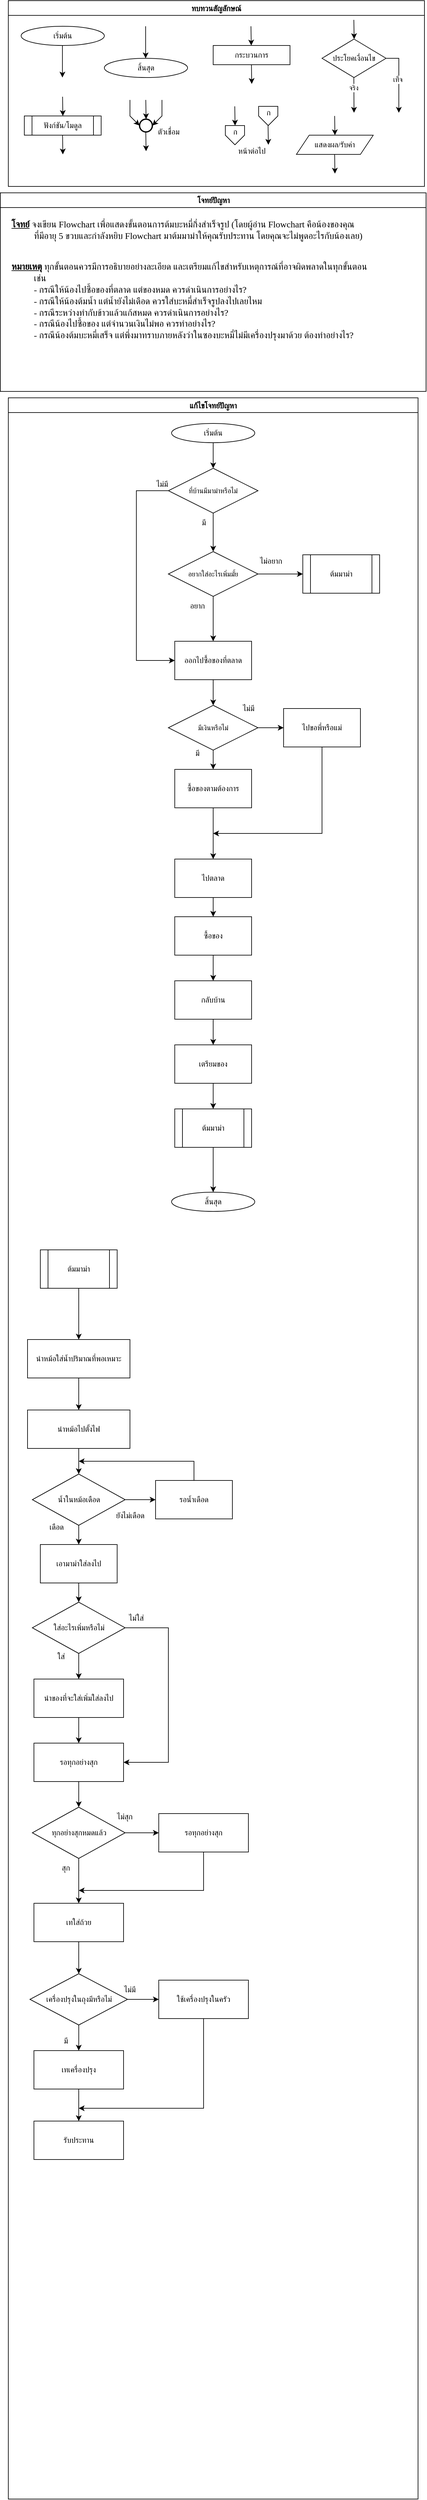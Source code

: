 <mxfile version="24.8.8">
  <diagram id="C5RBs43oDa-KdzZeNtuy" name="Page-1">
    <mxGraphModel dx="2415" dy="869" grid="1" gridSize="10" guides="1" tooltips="1" connect="1" arrows="1" fold="1" page="0" pageScale="1" pageWidth="827" pageHeight="1169" math="0" shadow="0">
      <root>
        <mxCell id="WIyWlLk6GJQsqaUBKTNV-0" />
        <mxCell id="WIyWlLk6GJQsqaUBKTNV-1" parent="WIyWlLk6GJQsqaUBKTNV-0" />
        <mxCell id="mvioNwK95yMqdUQ73LqQ-36" value="แก้ไขโจทย์ปัญหา" style="swimlane;fontFamily=Sarabun;fontSource=https%3A%2F%2Ffonts.googleapis.com%2Fcss%3Ffamily%3DSarabun;movable=0;resizable=0;rotatable=0;deletable=0;editable=0;locked=1;connectable=0;container=0;" parent="WIyWlLk6GJQsqaUBKTNV-1" vertex="1">
          <mxGeometry x="-720" y="640" width="640" height="3280" as="geometry" />
        </mxCell>
        <mxCell id="M7CGMbNuYNeq0SnUNNgH-6" value="ทบทวนสัญลักษณ์" style="swimlane;fontFamily=Sarabun;fontSource=https%3A%2F%2Ffonts.googleapis.com%2Fcss%3Ffamily%3DSarabun;" parent="WIyWlLk6GJQsqaUBKTNV-1" vertex="1">
          <mxGeometry x="-720" y="20" width="650" height="290" as="geometry" />
        </mxCell>
        <mxCell id="M7CGMbNuYNeq0SnUNNgH-2" value="&lt;font data-font-src=&quot;https://fonts.googleapis.com/css?family=Sarabun&quot; face=&quot;Sarabun&quot;&gt;เริ่มต้น&lt;/font&gt;" style="ellipse;whiteSpace=wrap;html=1;" parent="M7CGMbNuYNeq0SnUNNgH-6" vertex="1">
          <mxGeometry x="20" y="40" width="130" height="30" as="geometry" />
        </mxCell>
        <mxCell id="M7CGMbNuYNeq0SnUNNgH-5" value="" style="endArrow=classic;html=1;rounded=0;" parent="M7CGMbNuYNeq0SnUNNgH-6" edge="1">
          <mxGeometry width="50" height="50" relative="1" as="geometry">
            <mxPoint x="84.5" y="70" as="sourcePoint" />
            <mxPoint x="84.5" y="120" as="targetPoint" />
          </mxGeometry>
        </mxCell>
        <mxCell id="M7CGMbNuYNeq0SnUNNgH-3" value="&lt;font face=&quot;Sarabun&quot;&gt;สิ้นสุด&lt;/font&gt;" style="ellipse;whiteSpace=wrap;html=1;" parent="M7CGMbNuYNeq0SnUNNgH-6" vertex="1">
          <mxGeometry x="150" y="90" width="130" height="30" as="geometry" />
        </mxCell>
        <mxCell id="M7CGMbNuYNeq0SnUNNgH-4" value="" style="endArrow=classic;html=1;rounded=0;" parent="M7CGMbNuYNeq0SnUNNgH-6" edge="1">
          <mxGeometry width="50" height="50" relative="1" as="geometry">
            <mxPoint x="214.5" y="40" as="sourcePoint" />
            <mxPoint x="214.5" y="90" as="targetPoint" />
          </mxGeometry>
        </mxCell>
        <mxCell id="mvioNwK95yMqdUQ73LqQ-0" value="กระบวนการ" style="rounded=0;whiteSpace=wrap;html=1;fontFamily=Sarabun;fontSource=https%3A%2F%2Ffonts.googleapis.com%2Fcss%3Ffamily%3DSarabun;" parent="M7CGMbNuYNeq0SnUNNgH-6" vertex="1">
          <mxGeometry x="320" y="70" width="120" height="30" as="geometry" />
        </mxCell>
        <mxCell id="mvioNwK95yMqdUQ73LqQ-1" value="" style="endArrow=classic;html=1;rounded=0;" parent="M7CGMbNuYNeq0SnUNNgH-6" edge="1">
          <mxGeometry width="50" height="50" relative="1" as="geometry">
            <mxPoint x="379" y="40" as="sourcePoint" />
            <mxPoint x="379.5" y="70" as="targetPoint" />
          </mxGeometry>
        </mxCell>
        <mxCell id="mvioNwK95yMqdUQ73LqQ-2" value="" style="endArrow=classic;html=1;rounded=0;" parent="M7CGMbNuYNeq0SnUNNgH-6" edge="1">
          <mxGeometry width="50" height="50" relative="1" as="geometry">
            <mxPoint x="379.75" y="100" as="sourcePoint" />
            <mxPoint x="380.25" y="130" as="targetPoint" />
          </mxGeometry>
        </mxCell>
        <mxCell id="mvioNwK95yMqdUQ73LqQ-3" value="ประโยคเงื่อนไข" style="rhombus;whiteSpace=wrap;html=1;fontFamily=Sarabun;fontSource=https%3A%2F%2Ffonts.googleapis.com%2Fcss%3Ffamily%3DSarabun;" parent="M7CGMbNuYNeq0SnUNNgH-6" vertex="1">
          <mxGeometry x="490" y="60" width="100" height="60" as="geometry" />
        </mxCell>
        <mxCell id="mvioNwK95yMqdUQ73LqQ-4" value="" style="endArrow=classic;html=1;rounded=0;" parent="M7CGMbNuYNeq0SnUNNgH-6" edge="1">
          <mxGeometry width="50" height="50" relative="1" as="geometry">
            <mxPoint x="539.71" y="30" as="sourcePoint" />
            <mxPoint x="540.21" y="60" as="targetPoint" />
          </mxGeometry>
        </mxCell>
        <mxCell id="mvioNwK95yMqdUQ73LqQ-5" value="" style="endArrow=classic;html=1;rounded=0;" parent="M7CGMbNuYNeq0SnUNNgH-6" edge="1">
          <mxGeometry width="50" height="50" relative="1" as="geometry">
            <mxPoint x="539.71" y="120" as="sourcePoint" />
            <mxPoint x="540" y="175" as="targetPoint" />
          </mxGeometry>
        </mxCell>
        <mxCell id="mvioNwK95yMqdUQ73LqQ-7" value="จริง" style="edgeLabel;html=1;align=center;verticalAlign=middle;resizable=0;points=[];fontFamily=Sarabun;fontSource=https%3A%2F%2Ffonts.googleapis.com%2Fcss%3Ffamily%3DSarabun;" parent="mvioNwK95yMqdUQ73LqQ-5" vertex="1" connectable="0">
          <mxGeometry x="-0.414" y="-1" relative="1" as="geometry">
            <mxPoint as="offset" />
          </mxGeometry>
        </mxCell>
        <mxCell id="mvioNwK95yMqdUQ73LqQ-6" value="" style="endArrow=classic;html=1;rounded=0;exitX=1;exitY=0.5;exitDx=0;exitDy=0;" parent="M7CGMbNuYNeq0SnUNNgH-6" source="mvioNwK95yMqdUQ73LqQ-3" edge="1">
          <mxGeometry width="50" height="50" relative="1" as="geometry">
            <mxPoint x="620" y="95" as="sourcePoint" />
            <mxPoint x="610" y="175" as="targetPoint" />
            <Array as="points">
              <mxPoint x="610" y="90" />
            </Array>
          </mxGeometry>
        </mxCell>
        <mxCell id="mvioNwK95yMqdUQ73LqQ-8" value="&lt;font data-font-src=&quot;https://fonts.googleapis.com/css?family=Sarabun&quot; face=&quot;Sarabun&quot;&gt;เท็จ&lt;/font&gt;" style="edgeLabel;html=1;align=center;verticalAlign=middle;resizable=0;points=[];" parent="mvioNwK95yMqdUQ73LqQ-6" vertex="1" connectable="0">
          <mxGeometry x="-0.002" y="-2" relative="1" as="geometry">
            <mxPoint as="offset" />
          </mxGeometry>
        </mxCell>
        <mxCell id="mvioNwK95yMqdUQ73LqQ-9" value="&lt;font data-font-src=&quot;https://fonts.googleapis.com/css?family=Sarabun&quot; face=&quot;Sarabun&quot;&gt;ฟังก์ชัน/โมดูล&lt;/font&gt;" style="shape=process;whiteSpace=wrap;html=1;backgroundOutline=1;" parent="M7CGMbNuYNeq0SnUNNgH-6" vertex="1">
          <mxGeometry x="25" y="180" width="120" height="30" as="geometry" />
        </mxCell>
        <mxCell id="mvioNwK95yMqdUQ73LqQ-11" value="" style="endArrow=classic;html=1;rounded=0;" parent="M7CGMbNuYNeq0SnUNNgH-6" edge="1">
          <mxGeometry width="50" height="50" relative="1" as="geometry">
            <mxPoint x="84.71" y="150" as="sourcePoint" />
            <mxPoint x="85.21" y="180" as="targetPoint" />
          </mxGeometry>
        </mxCell>
        <mxCell id="mvioNwK95yMqdUQ73LqQ-12" value="" style="endArrow=classic;html=1;rounded=0;" parent="M7CGMbNuYNeq0SnUNNgH-6" edge="1">
          <mxGeometry width="50" height="50" relative="1" as="geometry">
            <mxPoint x="84.71" y="210" as="sourcePoint" />
            <mxPoint x="85.21" y="240" as="targetPoint" />
          </mxGeometry>
        </mxCell>
        <mxCell id="mvioNwK95yMqdUQ73LqQ-13" value="" style="strokeWidth=2;html=1;shape=mxgraph.flowchart.start_2;whiteSpace=wrap;" parent="M7CGMbNuYNeq0SnUNNgH-6" vertex="1">
          <mxGeometry x="205" y="185" width="20" height="20" as="geometry" />
        </mxCell>
        <mxCell id="mvioNwK95yMqdUQ73LqQ-16" value="" style="endArrow=classic;html=1;rounded=0;" parent="M7CGMbNuYNeq0SnUNNgH-6" edge="1">
          <mxGeometry width="50" height="50" relative="1" as="geometry">
            <mxPoint x="214.71" y="155" as="sourcePoint" />
            <mxPoint x="215.21" y="185" as="targetPoint" />
          </mxGeometry>
        </mxCell>
        <mxCell id="mvioNwK95yMqdUQ73LqQ-17" value="" style="endArrow=classic;html=1;rounded=0;entryX=0;entryY=0.5;entryDx=0;entryDy=0;entryPerimeter=0;" parent="M7CGMbNuYNeq0SnUNNgH-6" target="mvioNwK95yMqdUQ73LqQ-13" edge="1">
          <mxGeometry width="50" height="50" relative="1" as="geometry">
            <mxPoint x="190.0" y="155" as="sourcePoint" />
            <mxPoint x="190.5" y="185" as="targetPoint" />
            <Array as="points">
              <mxPoint x="190" y="180" />
            </Array>
          </mxGeometry>
        </mxCell>
        <mxCell id="mvioNwK95yMqdUQ73LqQ-18" value="" style="endArrow=classic;html=1;rounded=0;entryX=1;entryY=0.5;entryDx=0;entryDy=0;entryPerimeter=0;" parent="M7CGMbNuYNeq0SnUNNgH-6" target="mvioNwK95yMqdUQ73LqQ-13" edge="1">
          <mxGeometry width="50" height="50" relative="1" as="geometry">
            <mxPoint x="240.0" y="155" as="sourcePoint" />
            <mxPoint x="240.5" y="185" as="targetPoint" />
            <Array as="points">
              <mxPoint x="240" y="180" />
            </Array>
          </mxGeometry>
        </mxCell>
        <mxCell id="mvioNwK95yMqdUQ73LqQ-19" value="" style="endArrow=classic;html=1;rounded=0;" parent="M7CGMbNuYNeq0SnUNNgH-6" edge="1">
          <mxGeometry width="50" height="50" relative="1" as="geometry">
            <mxPoint x="214.71" y="205" as="sourcePoint" />
            <mxPoint x="215.21" y="235" as="targetPoint" />
          </mxGeometry>
        </mxCell>
        <mxCell id="mvioNwK95yMqdUQ73LqQ-20" value="&lt;font data-font-src=&quot;https://fonts.googleapis.com/css?family=Sarabun&quot; face=&quot;Sarabun&quot;&gt;ตัวเชื่อม&lt;/font&gt;" style="text;html=1;align=center;verticalAlign=middle;resizable=0;points=[];autosize=1;strokeColor=none;fillColor=none;" parent="M7CGMbNuYNeq0SnUNNgH-6" vertex="1">
          <mxGeometry x="220" y="190" width="60" height="30" as="geometry" />
        </mxCell>
        <mxCell id="mvioNwK95yMqdUQ73LqQ-25" value="" style="endArrow=classic;html=1;rounded=0;" parent="M7CGMbNuYNeq0SnUNNgH-6" edge="1">
          <mxGeometry width="50" height="50" relative="1" as="geometry">
            <mxPoint x="353.71" y="165" as="sourcePoint" />
            <mxPoint x="354.21" y="195" as="targetPoint" />
          </mxGeometry>
        </mxCell>
        <mxCell id="mvioNwK95yMqdUQ73LqQ-21" value="" style="verticalLabelPosition=bottom;verticalAlign=top;html=1;shape=offPageConnector;rounded=0;size=0.5;" parent="M7CGMbNuYNeq0SnUNNgH-6" vertex="1">
          <mxGeometry x="339" y="195" width="30" height="30" as="geometry" />
        </mxCell>
        <mxCell id="mvioNwK95yMqdUQ73LqQ-26" value="" style="endArrow=classic;html=1;rounded=0;" parent="M7CGMbNuYNeq0SnUNNgH-6" edge="1">
          <mxGeometry width="50" height="50" relative="1" as="geometry">
            <mxPoint x="405.71" y="195" as="sourcePoint" />
            <mxPoint x="406.21" y="225" as="targetPoint" />
          </mxGeometry>
        </mxCell>
        <mxCell id="mvioNwK95yMqdUQ73LqQ-27" value="" style="verticalLabelPosition=bottom;verticalAlign=top;html=1;shape=offPageConnector;rounded=0;size=0.5;" parent="M7CGMbNuYNeq0SnUNNgH-6" vertex="1">
          <mxGeometry x="391" y="165" width="30" height="30" as="geometry" />
        </mxCell>
        <mxCell id="mvioNwK95yMqdUQ73LqQ-28" value="หน้าต่อไป" style="text;html=1;align=center;verticalAlign=middle;resizable=0;points=[];autosize=1;strokeColor=none;fillColor=none;fontFamily=Sarabun;fontSource=https%3A%2F%2Ffonts.googleapis.com%2Fcss%3Ffamily%3DSarabun;" parent="M7CGMbNuYNeq0SnUNNgH-6" vertex="1">
          <mxGeometry x="345" y="220" width="70" height="30" as="geometry" />
        </mxCell>
        <mxCell id="mvioNwK95yMqdUQ73LqQ-29" value="ก" style="text;html=1;align=center;verticalAlign=middle;resizable=0;points=[];autosize=1;strokeColor=none;fillColor=none;fontFamily=Sarabun;fontSource=https%3A%2F%2Ffonts.googleapis.com%2Fcss%3Ffamily%3DSarabun;" parent="M7CGMbNuYNeq0SnUNNgH-6" vertex="1">
          <mxGeometry x="339" y="190" width="30" height="30" as="geometry" />
        </mxCell>
        <mxCell id="mvioNwK95yMqdUQ73LqQ-30" value="ก" style="text;html=1;align=center;verticalAlign=middle;resizable=0;points=[];autosize=1;strokeColor=none;fillColor=none;fontFamily=Sarabun;fontSource=https%3A%2F%2Ffonts.googleapis.com%2Fcss%3Ffamily%3DSarabun;" parent="M7CGMbNuYNeq0SnUNNgH-6" vertex="1">
          <mxGeometry x="391" y="160" width="30" height="30" as="geometry" />
        </mxCell>
        <mxCell id="mvioNwK95yMqdUQ73LqQ-32" value="แสดงผล/รับค่า" style="shape=parallelogram;perimeter=parallelogramPerimeter;whiteSpace=wrap;html=1;fixedSize=1;fontFamily=Sarabun;fontSource=https%3A%2F%2Ffonts.googleapis.com%2Fcss%3Ffamily%3DSarabun;" parent="M7CGMbNuYNeq0SnUNNgH-6" vertex="1">
          <mxGeometry x="450" y="210" width="120" height="30" as="geometry" />
        </mxCell>
        <mxCell id="mvioNwK95yMqdUQ73LqQ-33" value="" style="endArrow=classic;html=1;rounded=0;" parent="M7CGMbNuYNeq0SnUNNgH-6" edge="1">
          <mxGeometry width="50" height="50" relative="1" as="geometry">
            <mxPoint x="509.71" y="180" as="sourcePoint" />
            <mxPoint x="510.21" y="210" as="targetPoint" />
          </mxGeometry>
        </mxCell>
        <mxCell id="mvioNwK95yMqdUQ73LqQ-34" value="" style="endArrow=classic;html=1;rounded=0;" parent="M7CGMbNuYNeq0SnUNNgH-6" edge="1">
          <mxGeometry width="50" height="50" relative="1" as="geometry">
            <mxPoint x="509.71" y="240" as="sourcePoint" />
            <mxPoint x="510.21" y="270" as="targetPoint" />
          </mxGeometry>
        </mxCell>
        <mxCell id="mvioNwK95yMqdUQ73LqQ-70" value="&lt;font data-font-src=&quot;https://fonts.googleapis.com/css?family=Sarabun&quot; face=&quot;Sarabun&quot;&gt;โจทย์ปัญหา&lt;/font&gt;" style="swimlane;whiteSpace=wrap;html=1;" parent="WIyWlLk6GJQsqaUBKTNV-1" vertex="1">
          <mxGeometry x="-732.5" y="320" width="665" height="310" as="geometry" />
        </mxCell>
        <mxCell id="mvioNwK95yMqdUQ73LqQ-71" value="&lt;p style=&quot;line-height: 120%;&quot;&gt;&lt;font data-font-src=&quot;https://fonts.googleapis.com/css?family=Sarabun&quot; face=&quot;Sarabun&quot; style=&quot;font-size: 14px;&quot;&gt;&lt;b&gt;&lt;u&gt;โจทย์&lt;/u&gt;&lt;/b&gt; จงเขียน Flowchart เพื่อแสดงขั้นตอนการต้มบะหมี่กึ่งสำเร็จรูป (โดยผู้อ่าน Flowchart คือน้องของคุณ&lt;br&gt;&amp;nbsp; &amp;nbsp; &amp;nbsp; &amp;nbsp; &amp;nbsp; ที่มีอายุ 5 ขวบและกำลังหยิบ Flowchart มาต้มมาม่าให้คุณรับประทาน โดยคุณจะไม่พูดอะไรกับน้องเลย)&lt;br&gt;&lt;/font&gt;&lt;br&gt;&lt;/p&gt;&lt;p style=&quot;line-height: 120%;&quot;&gt;&lt;font face=&quot;Sarabun&quot;&gt;&lt;b&gt;&lt;u&gt;หมายเหตุ&lt;/u&gt;&lt;/b&gt; ทุกขั้นตอนควรมีการอธิบายอย่างละเอียด และเตรียมแก้ไขสำหรับเหตุการณ์ที่อาจผิดพลาดในทุกขั้นตอน&lt;br&gt;&amp;nbsp; &amp;nbsp; &amp;nbsp; &amp;nbsp; &amp;nbsp; เช่น&lt;br&gt;&amp;nbsp; &amp;nbsp; &amp;nbsp; &amp;nbsp; &amp;nbsp; - กรณีให้น้องไปซื้อของที่ตลาด แต่ของหมด ควรดำเนินการอย่างไร?&lt;br&gt;&amp;nbsp; &amp;nbsp; &amp;nbsp; &amp;nbsp; &amp;nbsp; - กรณีให้น้องต้มน้ำ แต่น้ำยังไม่เดือด ควรใส่บะหมี่สำเร็จรูปลงไปเลยไหม&lt;br&gt;&amp;nbsp; &amp;nbsp; &amp;nbsp; &amp;nbsp; &amp;nbsp; - กรณีระหว่างทำกับข้าวแล้วแก้สหมด ควรดำเนินการอย่างไร?&lt;br&gt;&amp;nbsp; &amp;nbsp; &amp;nbsp; &amp;nbsp; &amp;nbsp; - กรณีน้องไปซื้อของ แต่จำนวนเงินไม่พอ ควรทำอย่างไร?&lt;br&gt;&amp;nbsp; &amp;nbsp; &amp;nbsp; &amp;nbsp; &amp;nbsp; - กรณีน้องต้มบะหมี่เสร็จ แต่พึ่งมาทราบภายหลังว่าในซองบะหมี่ไม่มีเครื่องปรุงมาด้วย ต้องทำอย่างไร?&lt;/font&gt;&lt;/p&gt;" style="text;html=1;align=left;verticalAlign=top;resizable=0;points=[];autosize=1;strokeColor=none;fillColor=none;fontSize=14;" parent="mvioNwK95yMqdUQ73LqQ-70" vertex="1">
          <mxGeometry x="15" y="20" width="650" height="240" as="geometry" />
        </mxCell>
        <mxCell id="6KHvs3DrvDjOKc9y2h9z-1" value="" style="edgeStyle=orthogonalEdgeStyle;rounded=0;orthogonalLoop=1;jettySize=auto;html=1;" parent="WIyWlLk6GJQsqaUBKTNV-1" source="mvioNwK95yMqdUQ73LqQ-35" target="6KHvs3DrvDjOKc9y2h9z-0" edge="1">
          <mxGeometry relative="1" as="geometry" />
        </mxCell>
        <mxCell id="mvioNwK95yMqdUQ73LqQ-69" value="&lt;font face=&quot;Sarabun&quot;&gt;สิ้นสุด&lt;/font&gt;" style="ellipse;whiteSpace=wrap;html=1;" parent="WIyWlLk6GJQsqaUBKTNV-1" vertex="1">
          <mxGeometry x="-465" y="1880" width="130" height="30" as="geometry" />
        </mxCell>
        <mxCell id="6KHvs3DrvDjOKc9y2h9z-3" value="ไม่มี" style="text;html=1;align=center;verticalAlign=middle;resizable=0;points=[];autosize=1;strokeColor=none;fillColor=none;" parent="WIyWlLk6GJQsqaUBKTNV-1" vertex="1">
          <mxGeometry x="-500" y="760" width="40" height="30" as="geometry" />
        </mxCell>
        <mxCell id="mvioNwK95yMqdUQ73LqQ-35" value="&lt;font data-font-src=&quot;https://fonts.googleapis.com/css?family=Sarabun&quot; face=&quot;Sarabun&quot;&gt;เริ่มต้น&lt;/font&gt;" style="ellipse;whiteSpace=wrap;html=1;" parent="WIyWlLk6GJQsqaUBKTNV-1" vertex="1">
          <mxGeometry x="-465" y="680" width="130" height="30" as="geometry" />
        </mxCell>
        <mxCell id="6KHvs3DrvDjOKc9y2h9z-8" value="" style="edgeStyle=orthogonalEdgeStyle;rounded=0;orthogonalLoop=1;jettySize=auto;html=1;" parent="WIyWlLk6GJQsqaUBKTNV-1" source="6KHvs3DrvDjOKc9y2h9z-0" target="6KHvs3DrvDjOKc9y2h9z-6" edge="1">
          <mxGeometry relative="1" as="geometry" />
        </mxCell>
        <mxCell id="nuTFtSNB59zSCi1Wooqb-6" style="edgeStyle=orthogonalEdgeStyle;rounded=0;orthogonalLoop=1;jettySize=auto;html=1;entryX=0;entryY=0.5;entryDx=0;entryDy=0;exitX=0;exitY=0.5;exitDx=0;exitDy=0;" parent="WIyWlLk6GJQsqaUBKTNV-1" source="6KHvs3DrvDjOKc9y2h9z-0" target="nuTFtSNB59zSCi1Wooqb-1" edge="1">
          <mxGeometry relative="1" as="geometry">
            <mxPoint x="-500" y="860" as="targetPoint" />
            <Array as="points">
              <mxPoint x="-520" y="785" />
              <mxPoint x="-520" y="1050" />
            </Array>
          </mxGeometry>
        </mxCell>
        <mxCell id="6KHvs3DrvDjOKc9y2h9z-0" value="&lt;font style=&quot;font-size: 11px;&quot;&gt;ที่บ้านมีมาม่าหรือไม่&lt;/font&gt;" style="rhombus;whiteSpace=wrap;html=1;fontFamily=Sarabun;fontSource=https://fonts.googleapis.com/css?family=Sarabun;" parent="WIyWlLk6GJQsqaUBKTNV-1" vertex="1">
          <mxGeometry x="-470" y="750" width="140" height="70" as="geometry" />
        </mxCell>
        <mxCell id="nuTFtSNB59zSCi1Wooqb-0" value="อยาก" style="text;html=1;align=center;verticalAlign=middle;resizable=0;points=[];autosize=1;strokeColor=none;fillColor=none;" parent="WIyWlLk6GJQsqaUBKTNV-1" vertex="1">
          <mxGeometry x="-450" y="950" width="50" height="30" as="geometry" />
        </mxCell>
        <mxCell id="TVaazigwsqdVD3ngaUAr-60" value="" style="edgeStyle=orthogonalEdgeStyle;rounded=0;orthogonalLoop=1;jettySize=auto;html=1;" edge="1" parent="WIyWlLk6GJQsqaUBKTNV-1" source="nuTFtSNB59zSCi1Wooqb-1" target="TVaazigwsqdVD3ngaUAr-59">
          <mxGeometry relative="1" as="geometry" />
        </mxCell>
        <mxCell id="nuTFtSNB59zSCi1Wooqb-1" value="ออกไปซื้อของที่ตลาด" style="rounded=0;whiteSpace=wrap;html=1;" parent="WIyWlLk6GJQsqaUBKTNV-1" vertex="1">
          <mxGeometry x="-460" y="1020" width="120" height="60" as="geometry" />
        </mxCell>
        <mxCell id="nuTFtSNB59zSCi1Wooqb-2" value="" style="edgeStyle=orthogonalEdgeStyle;rounded=0;orthogonalLoop=1;jettySize=auto;html=1;" parent="WIyWlLk6GJQsqaUBKTNV-1" source="6KHvs3DrvDjOKc9y2h9z-6" target="nuTFtSNB59zSCi1Wooqb-1" edge="1">
          <mxGeometry relative="1" as="geometry" />
        </mxCell>
        <mxCell id="6KHvs3DrvDjOKc9y2h9z-2" value="มี" style="text;html=1;align=center;verticalAlign=middle;resizable=0;points=[];autosize=1;strokeColor=none;fillColor=none;" parent="WIyWlLk6GJQsqaUBKTNV-1" vertex="1">
          <mxGeometry x="-430" y="820" width="30" height="30" as="geometry" />
        </mxCell>
        <mxCell id="TVaazigwsqdVD3ngaUAr-56" value="" style="edgeStyle=orthogonalEdgeStyle;rounded=0;orthogonalLoop=1;jettySize=auto;html=1;" edge="1" parent="WIyWlLk6GJQsqaUBKTNV-1" source="6KHvs3DrvDjOKc9y2h9z-6" target="TVaazigwsqdVD3ngaUAr-55">
          <mxGeometry relative="1" as="geometry" />
        </mxCell>
        <mxCell id="6KHvs3DrvDjOKc9y2h9z-6" value="&lt;span style=&quot;font-size: 11px;&quot;&gt;อยากใส่อะไรเพิ่มมั้ย&lt;/span&gt;" style="rhombus;whiteSpace=wrap;html=1;fontFamily=Sarabun;fontSource=https://fonts.googleapis.com/css?family=Sarabun;" parent="WIyWlLk6GJQsqaUBKTNV-1" vertex="1">
          <mxGeometry x="-470" y="880" width="140" height="70" as="geometry" />
        </mxCell>
        <mxCell id="nuTFtSNB59zSCi1Wooqb-3" value="ไม่อยาก" style="text;html=1;align=center;verticalAlign=middle;resizable=0;points=[];autosize=1;strokeColor=none;fillColor=none;" parent="WIyWlLk6GJQsqaUBKTNV-1" vertex="1">
          <mxGeometry x="-340" y="880" width="60" height="30" as="geometry" />
        </mxCell>
        <mxCell id="TVaazigwsqdVD3ngaUAr-54" value="" style="group" vertex="1" connectable="0" parent="WIyWlLk6GJQsqaUBKTNV-1">
          <mxGeometry x="-690" y="1970" width="345" height="1420" as="geometry" />
        </mxCell>
        <mxCell id="TVaazigwsqdVD3ngaUAr-4" value="" style="edgeStyle=orthogonalEdgeStyle;rounded=0;orthogonalLoop=1;jettySize=auto;html=1;movable=1;resizable=1;rotatable=1;deletable=1;editable=1;locked=0;connectable=1;" edge="1" parent="TVaazigwsqdVD3ngaUAr-54" source="TVaazigwsqdVD3ngaUAr-2" target="TVaazigwsqdVD3ngaUAr-3">
          <mxGeometry relative="1" as="geometry" />
        </mxCell>
        <mxCell id="TVaazigwsqdVD3ngaUAr-2" value="ต้มมาม่า" style="shape=process;whiteSpace=wrap;html=1;backgroundOutline=1;movable=1;resizable=1;rotatable=1;deletable=1;editable=1;locked=0;connectable=1;" vertex="1" parent="TVaazigwsqdVD3ngaUAr-54">
          <mxGeometry x="20" width="120" height="60" as="geometry" />
        </mxCell>
        <mxCell id="TVaazigwsqdVD3ngaUAr-6" value="" style="edgeStyle=orthogonalEdgeStyle;rounded=0;orthogonalLoop=1;jettySize=auto;html=1;movable=1;resizable=1;rotatable=1;deletable=1;editable=1;locked=0;connectable=1;" edge="1" parent="TVaazigwsqdVD3ngaUAr-54" source="TVaazigwsqdVD3ngaUAr-3" target="TVaazigwsqdVD3ngaUAr-5">
          <mxGeometry relative="1" as="geometry" />
        </mxCell>
        <mxCell id="TVaazigwsqdVD3ngaUAr-3" value="นำหม้อใส่น้ำปริมาณที่พอเหมาะ" style="whiteSpace=wrap;html=1;movable=1;resizable=1;rotatable=1;deletable=1;editable=1;locked=0;connectable=1;" vertex="1" parent="TVaazigwsqdVD3ngaUAr-54">
          <mxGeometry y="140" width="160" height="60" as="geometry" />
        </mxCell>
        <mxCell id="TVaazigwsqdVD3ngaUAr-10" value="" style="edgeStyle=orthogonalEdgeStyle;rounded=0;orthogonalLoop=1;jettySize=auto;html=1;movable=1;resizable=1;rotatable=1;deletable=1;editable=1;locked=0;connectable=1;" edge="1" parent="TVaazigwsqdVD3ngaUAr-54" source="TVaazigwsqdVD3ngaUAr-5" target="TVaazigwsqdVD3ngaUAr-9">
          <mxGeometry relative="1" as="geometry" />
        </mxCell>
        <mxCell id="TVaazigwsqdVD3ngaUAr-5" value="นำหม้อไปตั้งไฟ" style="whiteSpace=wrap;html=1;movable=1;resizable=1;rotatable=1;deletable=1;editable=1;locked=0;connectable=1;" vertex="1" parent="TVaazigwsqdVD3ngaUAr-54">
          <mxGeometry y="250" width="160" height="60" as="geometry" />
        </mxCell>
        <mxCell id="TVaazigwsqdVD3ngaUAr-14" value="" style="edgeStyle=orthogonalEdgeStyle;rounded=0;orthogonalLoop=1;jettySize=auto;html=1;movable=1;resizable=1;rotatable=1;deletable=1;editable=1;locked=0;connectable=1;" edge="1" parent="TVaazigwsqdVD3ngaUAr-54" source="TVaazigwsqdVD3ngaUAr-9" target="TVaazigwsqdVD3ngaUAr-13">
          <mxGeometry relative="1" as="geometry" />
        </mxCell>
        <mxCell id="TVaazigwsqdVD3ngaUAr-16" value="" style="edgeStyle=orthogonalEdgeStyle;rounded=0;orthogonalLoop=1;jettySize=auto;html=1;movable=1;resizable=1;rotatable=1;deletable=1;editable=1;locked=0;connectable=1;" edge="1" parent="TVaazigwsqdVD3ngaUAr-54" source="TVaazigwsqdVD3ngaUAr-9" target="TVaazigwsqdVD3ngaUAr-15">
          <mxGeometry relative="1" as="geometry" />
        </mxCell>
        <mxCell id="TVaazigwsqdVD3ngaUAr-9" value="น้ำในหม้อเดือด" style="rhombus;whiteSpace=wrap;html=1;movable=1;resizable=1;rotatable=1;deletable=1;editable=1;locked=0;connectable=1;" vertex="1" parent="TVaazigwsqdVD3ngaUAr-54">
          <mxGeometry x="7.5" y="350" width="145" height="80" as="geometry" />
        </mxCell>
        <mxCell id="TVaazigwsqdVD3ngaUAr-11" value="เดือด" style="text;html=1;align=center;verticalAlign=middle;resizable=1;points=[];autosize=1;strokeColor=none;fillColor=none;movable=1;rotatable=1;deletable=1;editable=1;locked=0;connectable=1;" vertex="1" parent="TVaazigwsqdVD3ngaUAr-54">
          <mxGeometry x="20" y="418" width="50" height="30" as="geometry" />
        </mxCell>
        <mxCell id="TVaazigwsqdVD3ngaUAr-12" value="ยังไม่เดือด" style="text;html=1;align=center;verticalAlign=middle;resizable=1;points=[];autosize=1;strokeColor=none;fillColor=none;movable=1;rotatable=1;deletable=1;editable=1;locked=0;connectable=1;" vertex="1" parent="TVaazigwsqdVD3ngaUAr-54">
          <mxGeometry x="120" y="400" width="80" height="30" as="geometry" />
        </mxCell>
        <mxCell id="TVaazigwsqdVD3ngaUAr-19" value="" style="edgeStyle=orthogonalEdgeStyle;rounded=0;orthogonalLoop=1;jettySize=auto;html=1;movable=1;resizable=1;rotatable=1;deletable=1;editable=1;locked=0;connectable=1;" edge="1" parent="TVaazigwsqdVD3ngaUAr-54" source="TVaazigwsqdVD3ngaUAr-13" target="TVaazigwsqdVD3ngaUAr-18">
          <mxGeometry relative="1" as="geometry" />
        </mxCell>
        <mxCell id="TVaazigwsqdVD3ngaUAr-13" value="เอามาม่าใส่ลงไป" style="whiteSpace=wrap;html=1;movable=1;resizable=1;rotatable=1;deletable=1;editable=1;locked=0;connectable=1;" vertex="1" parent="TVaazigwsqdVD3ngaUAr-54">
          <mxGeometry x="20" y="460" width="120" height="60" as="geometry" />
        </mxCell>
        <mxCell id="TVaazigwsqdVD3ngaUAr-17" style="edgeStyle=orthogonalEdgeStyle;rounded=0;orthogonalLoop=1;jettySize=auto;html=1;movable=1;resizable=1;rotatable=1;deletable=1;editable=1;locked=0;connectable=1;" edge="1" parent="TVaazigwsqdVD3ngaUAr-54" source="TVaazigwsqdVD3ngaUAr-15">
          <mxGeometry relative="1" as="geometry">
            <mxPoint x="80" y="330" as="targetPoint" />
            <Array as="points">
              <mxPoint x="260" y="330" />
            </Array>
          </mxGeometry>
        </mxCell>
        <mxCell id="TVaazigwsqdVD3ngaUAr-15" value="รอน้ำเดือด" style="whiteSpace=wrap;html=1;movable=1;resizable=1;rotatable=1;deletable=1;editable=1;locked=0;connectable=1;" vertex="1" parent="TVaazigwsqdVD3ngaUAr-54">
          <mxGeometry x="200" y="360" width="120" height="60" as="geometry" />
        </mxCell>
        <mxCell id="TVaazigwsqdVD3ngaUAr-24" value="" style="edgeStyle=orthogonalEdgeStyle;rounded=0;orthogonalLoop=1;jettySize=auto;html=1;movable=1;resizable=1;rotatable=1;deletable=1;editable=1;locked=0;connectable=1;" edge="1" parent="TVaazigwsqdVD3ngaUAr-54" source="TVaazigwsqdVD3ngaUAr-18" target="TVaazigwsqdVD3ngaUAr-23">
          <mxGeometry relative="1" as="geometry" />
        </mxCell>
        <mxCell id="TVaazigwsqdVD3ngaUAr-29" style="edgeStyle=orthogonalEdgeStyle;rounded=0;orthogonalLoop=1;jettySize=auto;html=1;entryX=1;entryY=0.5;entryDx=0;entryDy=0;movable=1;resizable=1;rotatable=1;deletable=1;editable=1;locked=0;connectable=1;" edge="1" parent="TVaazigwsqdVD3ngaUAr-54" source="TVaazigwsqdVD3ngaUAr-18" target="TVaazigwsqdVD3ngaUAr-26">
          <mxGeometry relative="1" as="geometry">
            <Array as="points">
              <mxPoint x="220" y="590" />
              <mxPoint x="220" y="800" />
            </Array>
          </mxGeometry>
        </mxCell>
        <mxCell id="TVaazigwsqdVD3ngaUAr-18" value="ใส่อะไรเพิ่มหรือไม่" style="rhombus;whiteSpace=wrap;html=1;movable=1;resizable=1;rotatable=1;deletable=1;editable=1;locked=0;connectable=1;" vertex="1" parent="TVaazigwsqdVD3ngaUAr-54">
          <mxGeometry x="7.5" y="550" width="145" height="80" as="geometry" />
        </mxCell>
        <mxCell id="TVaazigwsqdVD3ngaUAr-21" value="ใส่" style="text;html=1;align=center;verticalAlign=middle;whiteSpace=wrap;rounded=0;movable=1;resizable=1;rotatable=1;deletable=1;editable=1;locked=0;connectable=1;" vertex="1" parent="TVaazigwsqdVD3ngaUAr-54">
          <mxGeometry x="35" y="620" width="35" height="30" as="geometry" />
        </mxCell>
        <mxCell id="TVaazigwsqdVD3ngaUAr-22" value="ไม่ใส่" style="text;html=1;align=center;verticalAlign=middle;whiteSpace=wrap;rounded=0;movable=1;resizable=1;rotatable=1;deletable=1;editable=1;locked=0;connectable=1;" vertex="1" parent="TVaazigwsqdVD3ngaUAr-54">
          <mxGeometry x="140" y="560" width="60" height="30" as="geometry" />
        </mxCell>
        <mxCell id="TVaazigwsqdVD3ngaUAr-27" value="" style="edgeStyle=orthogonalEdgeStyle;rounded=0;orthogonalLoop=1;jettySize=auto;html=1;movable=1;resizable=1;rotatable=1;deletable=1;editable=1;locked=0;connectable=1;" edge="1" parent="TVaazigwsqdVD3ngaUAr-54" source="TVaazigwsqdVD3ngaUAr-23" target="TVaazigwsqdVD3ngaUAr-26">
          <mxGeometry relative="1" as="geometry" />
        </mxCell>
        <mxCell id="TVaazigwsqdVD3ngaUAr-23" value="นำของที่จะใส่เพิ่มใส่ลงไป" style="whiteSpace=wrap;html=1;movable=1;resizable=1;rotatable=1;deletable=1;editable=1;locked=0;connectable=1;" vertex="1" parent="TVaazigwsqdVD3ngaUAr-54">
          <mxGeometry x="10" y="670" width="140" height="60" as="geometry" />
        </mxCell>
        <mxCell id="TVaazigwsqdVD3ngaUAr-31" value="" style="edgeStyle=orthogonalEdgeStyle;rounded=0;orthogonalLoop=1;jettySize=auto;html=1;movable=1;resizable=1;rotatable=1;deletable=1;editable=1;locked=0;connectable=1;" edge="1" parent="TVaazigwsqdVD3ngaUAr-54" source="TVaazigwsqdVD3ngaUAr-26" target="TVaazigwsqdVD3ngaUAr-30">
          <mxGeometry relative="1" as="geometry" />
        </mxCell>
        <mxCell id="TVaazigwsqdVD3ngaUAr-26" value="รอทุกอย่างสุก" style="whiteSpace=wrap;html=1;movable=1;resizable=1;rotatable=1;deletable=1;editable=1;locked=0;connectable=1;" vertex="1" parent="TVaazigwsqdVD3ngaUAr-54">
          <mxGeometry x="10" y="770" width="140" height="60" as="geometry" />
        </mxCell>
        <mxCell id="TVaazigwsqdVD3ngaUAr-33" value="" style="edgeStyle=orthogonalEdgeStyle;rounded=0;orthogonalLoop=1;jettySize=auto;html=1;movable=1;resizable=1;rotatable=1;deletable=1;editable=1;locked=0;connectable=1;" edge="1" parent="TVaazigwsqdVD3ngaUAr-54" source="TVaazigwsqdVD3ngaUAr-30" target="TVaazigwsqdVD3ngaUAr-32">
          <mxGeometry relative="1" as="geometry" />
        </mxCell>
        <mxCell id="TVaazigwsqdVD3ngaUAr-37" value="" style="edgeStyle=orthogonalEdgeStyle;rounded=0;orthogonalLoop=1;jettySize=auto;html=1;movable=1;resizable=1;rotatable=1;deletable=1;editable=1;locked=0;connectable=1;" edge="1" parent="TVaazigwsqdVD3ngaUAr-54" source="TVaazigwsqdVD3ngaUAr-30" target="TVaazigwsqdVD3ngaUAr-36">
          <mxGeometry relative="1" as="geometry" />
        </mxCell>
        <mxCell id="TVaazigwsqdVD3ngaUAr-30" value="ทุกอย่างสุกหมดแล้ว" style="rhombus;whiteSpace=wrap;html=1;movable=1;resizable=1;rotatable=1;deletable=1;editable=1;locked=0;connectable=1;" vertex="1" parent="TVaazigwsqdVD3ngaUAr-54">
          <mxGeometry x="7.5" y="870" width="145" height="80" as="geometry" />
        </mxCell>
        <mxCell id="TVaazigwsqdVD3ngaUAr-46" value="" style="edgeStyle=orthogonalEdgeStyle;rounded=0;orthogonalLoop=1;jettySize=auto;html=1;movable=1;resizable=1;rotatable=1;deletable=1;editable=1;locked=0;connectable=1;" edge="1" parent="TVaazigwsqdVD3ngaUAr-54" source="TVaazigwsqdVD3ngaUAr-32" target="TVaazigwsqdVD3ngaUAr-42">
          <mxGeometry relative="1" as="geometry" />
        </mxCell>
        <mxCell id="TVaazigwsqdVD3ngaUAr-32" value="เทใส่ถ้วย" style="whiteSpace=wrap;html=1;movable=1;resizable=1;rotatable=1;deletable=1;editable=1;locked=0;connectable=1;" vertex="1" parent="TVaazigwsqdVD3ngaUAr-54">
          <mxGeometry x="10" y="1020" width="140" height="60" as="geometry" />
        </mxCell>
        <mxCell id="TVaazigwsqdVD3ngaUAr-34" value="สุก" style="text;html=1;align=center;verticalAlign=middle;whiteSpace=wrap;rounded=0;movable=1;resizable=1;rotatable=1;deletable=1;editable=1;locked=0;connectable=1;" vertex="1" parent="TVaazigwsqdVD3ngaUAr-54">
          <mxGeometry x="50" y="950" width="20" height="30" as="geometry" />
        </mxCell>
        <mxCell id="TVaazigwsqdVD3ngaUAr-35" value="ไม่สุก" style="text;html=1;align=center;verticalAlign=middle;whiteSpace=wrap;rounded=0;movable=1;resizable=1;rotatable=1;deletable=1;editable=1;locked=0;connectable=1;" vertex="1" parent="TVaazigwsqdVD3ngaUAr-54">
          <mxGeometry x="132.5" y="870" width="37.5" height="30" as="geometry" />
        </mxCell>
        <mxCell id="TVaazigwsqdVD3ngaUAr-38" style="edgeStyle=orthogonalEdgeStyle;rounded=0;orthogonalLoop=1;jettySize=auto;html=1;movable=1;resizable=1;rotatable=1;deletable=1;editable=1;locked=0;connectable=1;" edge="1" parent="TVaazigwsqdVD3ngaUAr-54" source="TVaazigwsqdVD3ngaUAr-36">
          <mxGeometry relative="1" as="geometry">
            <mxPoint x="80" y="1000" as="targetPoint" />
            <Array as="points">
              <mxPoint x="275" y="1000" />
            </Array>
          </mxGeometry>
        </mxCell>
        <mxCell id="TVaazigwsqdVD3ngaUAr-36" value="รอทุกอย่างสุก" style="whiteSpace=wrap;html=1;movable=1;resizable=1;rotatable=1;deletable=1;editable=1;locked=0;connectable=1;" vertex="1" parent="TVaazigwsqdVD3ngaUAr-54">
          <mxGeometry x="205" y="880" width="140" height="60" as="geometry" />
        </mxCell>
        <mxCell id="TVaazigwsqdVD3ngaUAr-52" value="" style="edgeStyle=orthogonalEdgeStyle;rounded=0;orthogonalLoop=1;jettySize=auto;html=1;movable=1;resizable=1;rotatable=1;deletable=1;editable=1;locked=0;connectable=1;" edge="1" parent="TVaazigwsqdVD3ngaUAr-54" source="TVaazigwsqdVD3ngaUAr-40" target="TVaazigwsqdVD3ngaUAr-51">
          <mxGeometry relative="1" as="geometry" />
        </mxCell>
        <mxCell id="TVaazigwsqdVD3ngaUAr-40" value="เทเครื่องปรุง" style="whiteSpace=wrap;html=1;movable=1;resizable=1;rotatable=1;deletable=1;editable=1;locked=0;connectable=1;" vertex="1" parent="TVaazigwsqdVD3ngaUAr-54">
          <mxGeometry x="10" y="1250" width="140" height="60" as="geometry" />
        </mxCell>
        <mxCell id="TVaazigwsqdVD3ngaUAr-47" value="" style="edgeStyle=orthogonalEdgeStyle;rounded=0;orthogonalLoop=1;jettySize=auto;html=1;movable=1;resizable=1;rotatable=1;deletable=1;editable=1;locked=0;connectable=1;" edge="1" parent="TVaazigwsqdVD3ngaUAr-54" source="TVaazigwsqdVD3ngaUAr-42" target="TVaazigwsqdVD3ngaUAr-40">
          <mxGeometry relative="1" as="geometry" />
        </mxCell>
        <mxCell id="TVaazigwsqdVD3ngaUAr-49" value="" style="edgeStyle=orthogonalEdgeStyle;rounded=0;orthogonalLoop=1;jettySize=auto;html=1;movable=1;resizable=1;rotatable=1;deletable=1;editable=1;locked=0;connectable=1;" edge="1" parent="TVaazigwsqdVD3ngaUAr-54" source="TVaazigwsqdVD3ngaUAr-42" target="TVaazigwsqdVD3ngaUAr-48">
          <mxGeometry relative="1" as="geometry" />
        </mxCell>
        <mxCell id="TVaazigwsqdVD3ngaUAr-42" value="เครื่องปรุงในถุงมีหรือไม่" style="rhombus;whiteSpace=wrap;html=1;movable=1;resizable=1;rotatable=1;deletable=1;editable=1;locked=0;connectable=1;" vertex="1" parent="TVaazigwsqdVD3ngaUAr-54">
          <mxGeometry x="3.75" y="1130" width="152.5" height="80" as="geometry" />
        </mxCell>
        <mxCell id="TVaazigwsqdVD3ngaUAr-44" value="มี" style="text;html=1;align=center;verticalAlign=middle;whiteSpace=wrap;rounded=0;movable=1;resizable=1;rotatable=1;deletable=1;editable=1;locked=0;connectable=1;" vertex="1" parent="TVaazigwsqdVD3ngaUAr-54">
          <mxGeometry x="30" y="1220" width="60" height="30" as="geometry" />
        </mxCell>
        <mxCell id="TVaazigwsqdVD3ngaUAr-45" value="ไม่&lt;span style=&quot;background-color: initial;&quot;&gt;มี&lt;/span&gt;" style="text;html=1;align=center;verticalAlign=middle;whiteSpace=wrap;rounded=0;movable=1;resizable=1;rotatable=1;deletable=1;editable=1;locked=0;connectable=1;" vertex="1" parent="TVaazigwsqdVD3ngaUAr-54">
          <mxGeometry x="130" y="1140" width="60" height="30" as="geometry" />
        </mxCell>
        <mxCell id="TVaazigwsqdVD3ngaUAr-53" style="edgeStyle=orthogonalEdgeStyle;rounded=0;orthogonalLoop=1;jettySize=auto;html=1;movable=1;resizable=1;rotatable=1;deletable=1;editable=1;locked=0;connectable=1;" edge="1" parent="TVaazigwsqdVD3ngaUAr-54" source="TVaazigwsqdVD3ngaUAr-48">
          <mxGeometry relative="1" as="geometry">
            <mxPoint x="80" y="1340" as="targetPoint" />
            <Array as="points">
              <mxPoint x="275" y="1340" />
            </Array>
          </mxGeometry>
        </mxCell>
        <mxCell id="TVaazigwsqdVD3ngaUAr-48" value="ใช้เครื่องปรุงในครัว" style="whiteSpace=wrap;html=1;movable=1;resizable=1;rotatable=1;deletable=1;editable=1;locked=0;connectable=1;" vertex="1" parent="TVaazigwsqdVD3ngaUAr-54">
          <mxGeometry x="205" y="1140" width="140" height="60" as="geometry" />
        </mxCell>
        <mxCell id="TVaazigwsqdVD3ngaUAr-51" value="รับประทาน" style="whiteSpace=wrap;html=1;movable=1;resizable=1;rotatable=1;deletable=1;editable=1;locked=0;connectable=1;" vertex="1" parent="TVaazigwsqdVD3ngaUAr-54">
          <mxGeometry x="10" y="1360" width="140" height="60" as="geometry" />
        </mxCell>
        <mxCell id="TVaazigwsqdVD3ngaUAr-55" value="ต้มมาม่า" style="shape=process;whiteSpace=wrap;html=1;backgroundOutline=1;movable=1;resizable=1;rotatable=1;deletable=1;editable=1;locked=0;connectable=1;" vertex="1" parent="WIyWlLk6GJQsqaUBKTNV-1">
          <mxGeometry x="-260" y="885" width="120" height="60" as="geometry" />
        </mxCell>
        <mxCell id="TVaazigwsqdVD3ngaUAr-63" value="" style="edgeStyle=orthogonalEdgeStyle;rounded=0;orthogonalLoop=1;jettySize=auto;html=1;" edge="1" parent="WIyWlLk6GJQsqaUBKTNV-1" source="TVaazigwsqdVD3ngaUAr-59" target="TVaazigwsqdVD3ngaUAr-62">
          <mxGeometry relative="1" as="geometry" />
        </mxCell>
        <mxCell id="TVaazigwsqdVD3ngaUAr-66" value="" style="edgeStyle=orthogonalEdgeStyle;rounded=0;orthogonalLoop=1;jettySize=auto;html=1;" edge="1" parent="WIyWlLk6GJQsqaUBKTNV-1" source="TVaazigwsqdVD3ngaUAr-59" target="TVaazigwsqdVD3ngaUAr-65">
          <mxGeometry relative="1" as="geometry" />
        </mxCell>
        <mxCell id="TVaazigwsqdVD3ngaUAr-59" value="&lt;span style=&quot;font-size: 11px;&quot;&gt;มีเงินหรือไม่&lt;/span&gt;" style="rhombus;whiteSpace=wrap;html=1;fontFamily=Sarabun;fontSource=https://fonts.googleapis.com/css?family=Sarabun;" vertex="1" parent="WIyWlLk6GJQsqaUBKTNV-1">
          <mxGeometry x="-470" y="1120" width="140" height="70" as="geometry" />
        </mxCell>
        <mxCell id="TVaazigwsqdVD3ngaUAr-61" value="มี" style="text;html=1;align=center;verticalAlign=middle;resizable=0;points=[];autosize=1;strokeColor=none;fillColor=none;" vertex="1" parent="WIyWlLk6GJQsqaUBKTNV-1">
          <mxGeometry x="-440" y="1180" width="30" height="30" as="geometry" />
        </mxCell>
        <mxCell id="TVaazigwsqdVD3ngaUAr-68" value="" style="edgeStyle=orthogonalEdgeStyle;rounded=0;orthogonalLoop=1;jettySize=auto;html=1;" edge="1" parent="WIyWlLk6GJQsqaUBKTNV-1" source="TVaazigwsqdVD3ngaUAr-62" target="TVaazigwsqdVD3ngaUAr-67">
          <mxGeometry relative="1" as="geometry" />
        </mxCell>
        <mxCell id="TVaazigwsqdVD3ngaUAr-62" value="ซื้อของตามต้องการ" style="rounded=0;whiteSpace=wrap;html=1;" vertex="1" parent="WIyWlLk6GJQsqaUBKTNV-1">
          <mxGeometry x="-460" y="1220" width="120" height="60" as="geometry" />
        </mxCell>
        <mxCell id="TVaazigwsqdVD3ngaUAr-64" value="ไม่มี" style="text;html=1;align=center;verticalAlign=middle;resizable=0;points=[];autosize=1;strokeColor=none;fillColor=none;" vertex="1" parent="WIyWlLk6GJQsqaUBKTNV-1">
          <mxGeometry x="-365" y="1110" width="40" height="30" as="geometry" />
        </mxCell>
        <mxCell id="TVaazigwsqdVD3ngaUAr-69" style="edgeStyle=orthogonalEdgeStyle;rounded=0;orthogonalLoop=1;jettySize=auto;html=1;" edge="1" parent="WIyWlLk6GJQsqaUBKTNV-1" source="TVaazigwsqdVD3ngaUAr-65">
          <mxGeometry relative="1" as="geometry">
            <mxPoint x="-400" y="1320" as="targetPoint" />
            <Array as="points">
              <mxPoint x="-230" y="1320" />
            </Array>
          </mxGeometry>
        </mxCell>
        <mxCell id="TVaazigwsqdVD3ngaUAr-65" value="ไปขอพี่หรือแม่" style="rounded=0;whiteSpace=wrap;html=1;" vertex="1" parent="WIyWlLk6GJQsqaUBKTNV-1">
          <mxGeometry x="-290" y="1125" width="120" height="60" as="geometry" />
        </mxCell>
        <mxCell id="TVaazigwsqdVD3ngaUAr-75" value="" style="edgeStyle=orthogonalEdgeStyle;rounded=0;orthogonalLoop=1;jettySize=auto;html=1;" edge="1" parent="WIyWlLk6GJQsqaUBKTNV-1" source="TVaazigwsqdVD3ngaUAr-67" target="TVaazigwsqdVD3ngaUAr-70">
          <mxGeometry relative="1" as="geometry" />
        </mxCell>
        <mxCell id="TVaazigwsqdVD3ngaUAr-67" value="ไปตลาด" style="rounded=0;whiteSpace=wrap;html=1;" vertex="1" parent="WIyWlLk6GJQsqaUBKTNV-1">
          <mxGeometry x="-460" y="1360" width="120" height="60" as="geometry" />
        </mxCell>
        <mxCell id="TVaazigwsqdVD3ngaUAr-76" value="" style="edgeStyle=orthogonalEdgeStyle;rounded=0;orthogonalLoop=1;jettySize=auto;html=1;" edge="1" parent="WIyWlLk6GJQsqaUBKTNV-1" source="TVaazigwsqdVD3ngaUAr-70" target="TVaazigwsqdVD3ngaUAr-71">
          <mxGeometry relative="1" as="geometry" />
        </mxCell>
        <mxCell id="TVaazigwsqdVD3ngaUAr-70" value="ซื้อของ" style="rounded=0;whiteSpace=wrap;html=1;" vertex="1" parent="WIyWlLk6GJQsqaUBKTNV-1">
          <mxGeometry x="-460" y="1450" width="120" height="60" as="geometry" />
        </mxCell>
        <mxCell id="TVaazigwsqdVD3ngaUAr-77" value="" style="edgeStyle=orthogonalEdgeStyle;rounded=0;orthogonalLoop=1;jettySize=auto;html=1;" edge="1" parent="WIyWlLk6GJQsqaUBKTNV-1" source="TVaazigwsqdVD3ngaUAr-71" target="TVaazigwsqdVD3ngaUAr-73">
          <mxGeometry relative="1" as="geometry" />
        </mxCell>
        <mxCell id="TVaazigwsqdVD3ngaUAr-71" value="กลับบ้าน" style="rounded=0;whiteSpace=wrap;html=1;" vertex="1" parent="WIyWlLk6GJQsqaUBKTNV-1">
          <mxGeometry x="-460" y="1550" width="120" height="60" as="geometry" />
        </mxCell>
        <mxCell id="TVaazigwsqdVD3ngaUAr-78" value="" style="edgeStyle=orthogonalEdgeStyle;rounded=0;orthogonalLoop=1;jettySize=auto;html=1;" edge="1" parent="WIyWlLk6GJQsqaUBKTNV-1" source="TVaazigwsqdVD3ngaUAr-73" target="TVaazigwsqdVD3ngaUAr-74">
          <mxGeometry relative="1" as="geometry" />
        </mxCell>
        <mxCell id="TVaazigwsqdVD3ngaUAr-73" value="เตรียมของ" style="rounded=0;whiteSpace=wrap;html=1;" vertex="1" parent="WIyWlLk6GJQsqaUBKTNV-1">
          <mxGeometry x="-460" y="1650" width="120" height="60" as="geometry" />
        </mxCell>
        <mxCell id="TVaazigwsqdVD3ngaUAr-79" value="" style="edgeStyle=orthogonalEdgeStyle;rounded=0;orthogonalLoop=1;jettySize=auto;html=1;" edge="1" parent="WIyWlLk6GJQsqaUBKTNV-1" source="TVaazigwsqdVD3ngaUAr-74" target="mvioNwK95yMqdUQ73LqQ-69">
          <mxGeometry relative="1" as="geometry" />
        </mxCell>
        <mxCell id="TVaazigwsqdVD3ngaUAr-74" value="ต้มมาม่า" style="shape=process;whiteSpace=wrap;html=1;backgroundOutline=1;movable=1;resizable=1;rotatable=1;deletable=1;editable=1;locked=0;connectable=1;" vertex="1" parent="WIyWlLk6GJQsqaUBKTNV-1">
          <mxGeometry x="-460" y="1750" width="120" height="60" as="geometry" />
        </mxCell>
      </root>
    </mxGraphModel>
  </diagram>
</mxfile>
